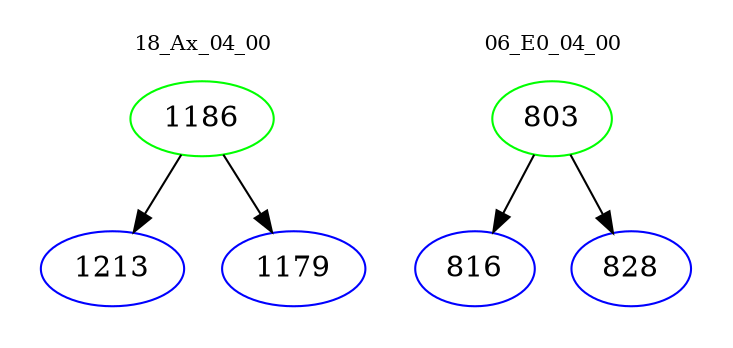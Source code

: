digraph{
subgraph cluster_0 {
color = white
label = "18_Ax_04_00";
fontsize=10;
T0_1186 [label="1186", color="green"]
T0_1186 -> T0_1213 [color="black"]
T0_1213 [label="1213", color="blue"]
T0_1186 -> T0_1179 [color="black"]
T0_1179 [label="1179", color="blue"]
}
subgraph cluster_1 {
color = white
label = "06_E0_04_00";
fontsize=10;
T1_803 [label="803", color="green"]
T1_803 -> T1_816 [color="black"]
T1_816 [label="816", color="blue"]
T1_803 -> T1_828 [color="black"]
T1_828 [label="828", color="blue"]
}
}

